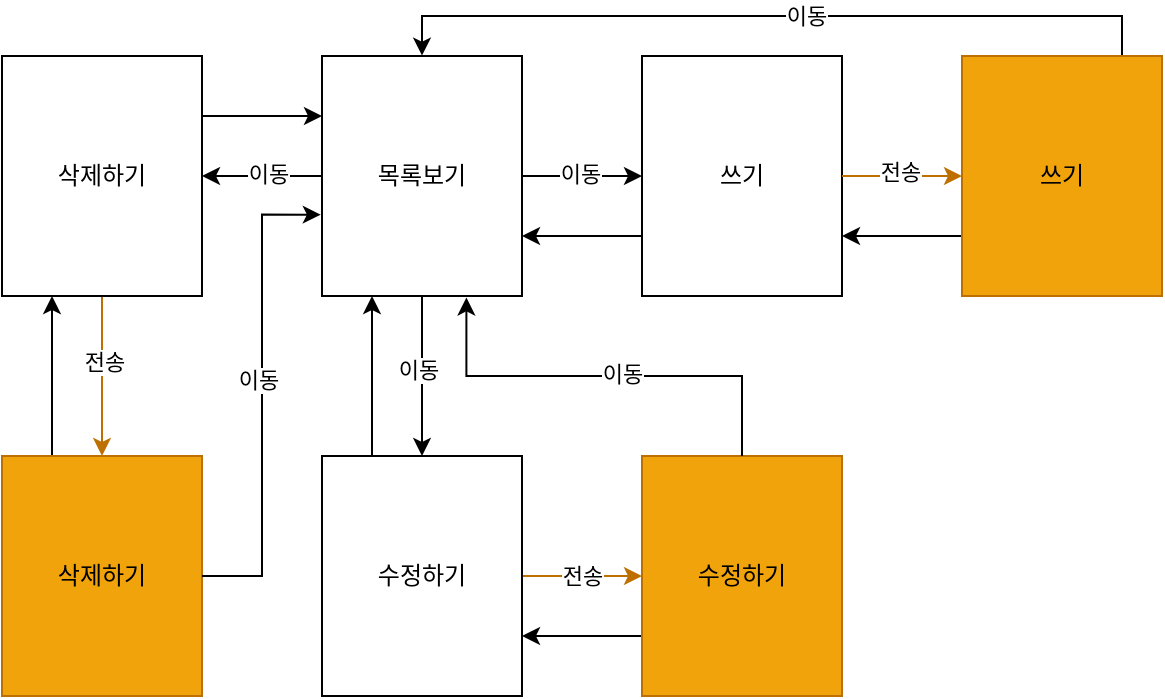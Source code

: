 <mxfile version="24.1.0" type="device">
  <diagram name="페이지-1" id="qTw5b0kCtioUqWG-aNhk">
    <mxGraphModel dx="683" dy="414" grid="1" gridSize="10" guides="1" tooltips="1" connect="1" arrows="1" fold="1" page="1" pageScale="1" pageWidth="827" pageHeight="1169" math="0" shadow="0">
      <root>
        <mxCell id="0" />
        <mxCell id="1" parent="0" />
        <mxCell id="tsQYkM5wbKwE5ywPX3u--25" style="edgeStyle=orthogonalEdgeStyle;rounded=0;orthogonalLoop=1;jettySize=auto;html=1;exitX=0.5;exitY=1;exitDx=0;exitDy=0;entryX=0.5;entryY=0;entryDx=0;entryDy=0;" edge="1" parent="1" source="tsQYkM5wbKwE5ywPX3u--6" target="tsQYkM5wbKwE5ywPX3u--8">
          <mxGeometry relative="1" as="geometry" />
        </mxCell>
        <mxCell id="tsQYkM5wbKwE5ywPX3u--32" value="이동" style="edgeLabel;html=1;align=center;verticalAlign=middle;resizable=0;points=[];" vertex="1" connectable="0" parent="tsQYkM5wbKwE5ywPX3u--25">
          <mxGeometry x="-0.076" y="-2" relative="1" as="geometry">
            <mxPoint as="offset" />
          </mxGeometry>
        </mxCell>
        <mxCell id="tsQYkM5wbKwE5ywPX3u--36" style="edgeStyle=orthogonalEdgeStyle;rounded=0;orthogonalLoop=1;jettySize=auto;html=1;exitX=0;exitY=0.5;exitDx=0;exitDy=0;entryX=1;entryY=0.5;entryDx=0;entryDy=0;" edge="1" parent="1" source="tsQYkM5wbKwE5ywPX3u--6" target="tsQYkM5wbKwE5ywPX3u--9">
          <mxGeometry relative="1" as="geometry" />
        </mxCell>
        <mxCell id="tsQYkM5wbKwE5ywPX3u--40" value="이동" style="edgeLabel;html=1;align=center;verticalAlign=middle;resizable=0;points=[];" vertex="1" connectable="0" parent="tsQYkM5wbKwE5ywPX3u--36">
          <mxGeometry x="-0.09" y="-1" relative="1" as="geometry">
            <mxPoint as="offset" />
          </mxGeometry>
        </mxCell>
        <mxCell id="tsQYkM5wbKwE5ywPX3u--6" value="목록보기" style="whiteSpace=wrap;html=1;" vertex="1" parent="1">
          <mxGeometry x="280" y="80" width="100" height="120" as="geometry" />
        </mxCell>
        <mxCell id="tsQYkM5wbKwE5ywPX3u--44" style="edgeStyle=orthogonalEdgeStyle;rounded=0;orthogonalLoop=1;jettySize=auto;html=1;exitX=0;exitY=0.75;exitDx=0;exitDy=0;entryX=1;entryY=0.75;entryDx=0;entryDy=0;" edge="1" parent="1" source="tsQYkM5wbKwE5ywPX3u--7" target="tsQYkM5wbKwE5ywPX3u--6">
          <mxGeometry relative="1" as="geometry" />
        </mxCell>
        <mxCell id="tsQYkM5wbKwE5ywPX3u--7" value="쓰기" style="whiteSpace=wrap;html=1;" vertex="1" parent="1">
          <mxGeometry x="440" y="80" width="100" height="120" as="geometry" />
        </mxCell>
        <mxCell id="tsQYkM5wbKwE5ywPX3u--27" style="edgeStyle=orthogonalEdgeStyle;rounded=0;orthogonalLoop=1;jettySize=auto;html=1;exitX=1;exitY=0.5;exitDx=0;exitDy=0;entryX=0;entryY=0.5;entryDx=0;entryDy=0;fillColor=#f0a30a;strokeColor=#BD7000;" edge="1" parent="1" source="tsQYkM5wbKwE5ywPX3u--8" target="tsQYkM5wbKwE5ywPX3u--26">
          <mxGeometry relative="1" as="geometry" />
        </mxCell>
        <mxCell id="tsQYkM5wbKwE5ywPX3u--33" value="전송" style="edgeLabel;html=1;align=center;verticalAlign=middle;resizable=0;points=[];" vertex="1" connectable="0" parent="tsQYkM5wbKwE5ywPX3u--27">
          <mxGeometry x="0.008" relative="1" as="geometry">
            <mxPoint as="offset" />
          </mxGeometry>
        </mxCell>
        <mxCell id="tsQYkM5wbKwE5ywPX3u--49" style="edgeStyle=orthogonalEdgeStyle;rounded=0;orthogonalLoop=1;jettySize=auto;html=1;exitX=0.25;exitY=0;exitDx=0;exitDy=0;entryX=0.25;entryY=1;entryDx=0;entryDy=0;" edge="1" parent="1" source="tsQYkM5wbKwE5ywPX3u--8" target="tsQYkM5wbKwE5ywPX3u--6">
          <mxGeometry relative="1" as="geometry" />
        </mxCell>
        <mxCell id="tsQYkM5wbKwE5ywPX3u--8" value="수정하기" style="whiteSpace=wrap;html=1;" vertex="1" parent="1">
          <mxGeometry x="280" y="280" width="100" height="120" as="geometry" />
        </mxCell>
        <mxCell id="tsQYkM5wbKwE5ywPX3u--38" style="edgeStyle=orthogonalEdgeStyle;rounded=0;orthogonalLoop=1;jettySize=auto;html=1;exitX=0.5;exitY=1;exitDx=0;exitDy=0;entryX=0.5;entryY=0;entryDx=0;entryDy=0;fillColor=#f0a30a;strokeColor=#BD7000;" edge="1" parent="1" source="tsQYkM5wbKwE5ywPX3u--9" target="tsQYkM5wbKwE5ywPX3u--37">
          <mxGeometry relative="1" as="geometry" />
        </mxCell>
        <mxCell id="tsQYkM5wbKwE5ywPX3u--41" value="전송" style="edgeLabel;html=1;align=center;verticalAlign=middle;resizable=0;points=[];" vertex="1" connectable="0" parent="tsQYkM5wbKwE5ywPX3u--38">
          <mxGeometry x="-0.176" y="1" relative="1" as="geometry">
            <mxPoint as="offset" />
          </mxGeometry>
        </mxCell>
        <mxCell id="tsQYkM5wbKwE5ywPX3u--45" style="edgeStyle=orthogonalEdgeStyle;rounded=0;orthogonalLoop=1;jettySize=auto;html=1;exitX=1;exitY=0.25;exitDx=0;exitDy=0;entryX=0;entryY=0.25;entryDx=0;entryDy=0;" edge="1" parent="1" source="tsQYkM5wbKwE5ywPX3u--9" target="tsQYkM5wbKwE5ywPX3u--6">
          <mxGeometry relative="1" as="geometry" />
        </mxCell>
        <mxCell id="tsQYkM5wbKwE5ywPX3u--9" value="삭제하기" style="whiteSpace=wrap;html=1;" vertex="1" parent="1">
          <mxGeometry x="120" y="80" width="100" height="120" as="geometry" />
        </mxCell>
        <mxCell id="tsQYkM5wbKwE5ywPX3u--19" value="" style="endArrow=classic;html=1;rounded=0;exitX=1;exitY=0.5;exitDx=0;exitDy=0;entryX=0;entryY=0.5;entryDx=0;entryDy=0;" edge="1" parent="1" source="tsQYkM5wbKwE5ywPX3u--6" target="tsQYkM5wbKwE5ywPX3u--7">
          <mxGeometry width="50" height="50" relative="1" as="geometry">
            <mxPoint x="320" y="320" as="sourcePoint" />
            <mxPoint x="370" y="270" as="targetPoint" />
          </mxGeometry>
        </mxCell>
        <mxCell id="tsQYkM5wbKwE5ywPX3u--29" value="이동" style="edgeLabel;html=1;align=center;verticalAlign=middle;resizable=0;points=[];" vertex="1" connectable="0" parent="tsQYkM5wbKwE5ywPX3u--19">
          <mxGeometry x="-0.051" y="1" relative="1" as="geometry">
            <mxPoint as="offset" />
          </mxGeometry>
        </mxCell>
        <mxCell id="tsQYkM5wbKwE5ywPX3u--23" style="edgeStyle=orthogonalEdgeStyle;rounded=0;orthogonalLoop=1;jettySize=auto;html=1;exitX=0.5;exitY=0;exitDx=0;exitDy=0;" edge="1" parent="1" source="tsQYkM5wbKwE5ywPX3u--20">
          <mxGeometry relative="1" as="geometry">
            <mxPoint x="330" y="79.81" as="targetPoint" />
            <Array as="points">
              <mxPoint x="680" y="60" />
              <mxPoint x="330" y="60" />
            </Array>
          </mxGeometry>
        </mxCell>
        <mxCell id="tsQYkM5wbKwE5ywPX3u--31" value="이동" style="edgeLabel;html=1;align=center;verticalAlign=middle;resizable=0;points=[];" vertex="1" connectable="0" parent="tsQYkM5wbKwE5ywPX3u--23">
          <mxGeometry x="-0.01" relative="1" as="geometry">
            <mxPoint as="offset" />
          </mxGeometry>
        </mxCell>
        <mxCell id="tsQYkM5wbKwE5ywPX3u--46" style="edgeStyle=orthogonalEdgeStyle;rounded=0;orthogonalLoop=1;jettySize=auto;html=1;exitX=0;exitY=0.75;exitDx=0;exitDy=0;entryX=1;entryY=0.75;entryDx=0;entryDy=0;" edge="1" parent="1" source="tsQYkM5wbKwE5ywPX3u--20" target="tsQYkM5wbKwE5ywPX3u--7">
          <mxGeometry relative="1" as="geometry" />
        </mxCell>
        <mxCell id="tsQYkM5wbKwE5ywPX3u--20" value="쓰기" style="whiteSpace=wrap;html=1;fillColor=#f0a30a;fontColor=#000000;strokeColor=#BD7000;" vertex="1" parent="1">
          <mxGeometry x="600" y="80" width="100" height="120" as="geometry" />
        </mxCell>
        <mxCell id="tsQYkM5wbKwE5ywPX3u--21" value="" style="endArrow=classic;html=1;rounded=0;exitX=1;exitY=0.5;exitDx=0;exitDy=0;entryX=0;entryY=0.5;entryDx=0;entryDy=0;fillColor=#f0a30a;strokeColor=#BD7000;" edge="1" parent="1" source="tsQYkM5wbKwE5ywPX3u--7" target="tsQYkM5wbKwE5ywPX3u--20">
          <mxGeometry width="50" height="50" relative="1" as="geometry">
            <mxPoint x="630" y="300" as="sourcePoint" />
            <mxPoint x="680" y="250" as="targetPoint" />
          </mxGeometry>
        </mxCell>
        <mxCell id="tsQYkM5wbKwE5ywPX3u--30" value="전송" style="edgeLabel;html=1;align=center;verticalAlign=middle;resizable=0;points=[];" vertex="1" connectable="0" parent="tsQYkM5wbKwE5ywPX3u--21">
          <mxGeometry x="-0.038" y="2" relative="1" as="geometry">
            <mxPoint as="offset" />
          </mxGeometry>
        </mxCell>
        <mxCell id="tsQYkM5wbKwE5ywPX3u--48" style="edgeStyle=orthogonalEdgeStyle;rounded=0;orthogonalLoop=1;jettySize=auto;html=1;exitX=0;exitY=0.75;exitDx=0;exitDy=0;entryX=1;entryY=0.75;entryDx=0;entryDy=0;" edge="1" parent="1" source="tsQYkM5wbKwE5ywPX3u--26" target="tsQYkM5wbKwE5ywPX3u--8">
          <mxGeometry relative="1" as="geometry" />
        </mxCell>
        <mxCell id="tsQYkM5wbKwE5ywPX3u--26" value="수정하기" style="whiteSpace=wrap;html=1;fillColor=#f0a30a;fontColor=#000000;strokeColor=#BD7000;" vertex="1" parent="1">
          <mxGeometry x="440" y="280" width="100" height="120" as="geometry" />
        </mxCell>
        <mxCell id="tsQYkM5wbKwE5ywPX3u--28" style="edgeStyle=orthogonalEdgeStyle;rounded=0;orthogonalLoop=1;jettySize=auto;html=1;exitX=0.5;exitY=0;exitDx=0;exitDy=0;entryX=0.722;entryY=1.006;entryDx=0;entryDy=0;entryPerimeter=0;" edge="1" parent="1" source="tsQYkM5wbKwE5ywPX3u--26" target="tsQYkM5wbKwE5ywPX3u--6">
          <mxGeometry relative="1" as="geometry" />
        </mxCell>
        <mxCell id="tsQYkM5wbKwE5ywPX3u--34" value="이동" style="edgeLabel;html=1;align=center;verticalAlign=middle;resizable=0;points=[];" vertex="1" connectable="0" parent="tsQYkM5wbKwE5ywPX3u--28">
          <mxGeometry x="-0.075" y="-1" relative="1" as="geometry">
            <mxPoint as="offset" />
          </mxGeometry>
        </mxCell>
        <mxCell id="tsQYkM5wbKwE5ywPX3u--47" style="edgeStyle=orthogonalEdgeStyle;rounded=0;orthogonalLoop=1;jettySize=auto;html=1;exitX=0.25;exitY=0;exitDx=0;exitDy=0;entryX=0.25;entryY=1;entryDx=0;entryDy=0;" edge="1" parent="1" source="tsQYkM5wbKwE5ywPX3u--37" target="tsQYkM5wbKwE5ywPX3u--9">
          <mxGeometry relative="1" as="geometry" />
        </mxCell>
        <mxCell id="tsQYkM5wbKwE5ywPX3u--37" value="삭제하기" style="whiteSpace=wrap;html=1;fillColor=#f0a30a;fontColor=#000000;strokeColor=#BD7000;" vertex="1" parent="1">
          <mxGeometry x="120" y="280" width="100" height="120" as="geometry" />
        </mxCell>
        <mxCell id="tsQYkM5wbKwE5ywPX3u--39" style="edgeStyle=orthogonalEdgeStyle;rounded=0;orthogonalLoop=1;jettySize=auto;html=1;exitX=1;exitY=0.5;exitDx=0;exitDy=0;entryX=-0.006;entryY=0.661;entryDx=0;entryDy=0;entryPerimeter=0;" edge="1" parent="1" source="tsQYkM5wbKwE5ywPX3u--37" target="tsQYkM5wbKwE5ywPX3u--6">
          <mxGeometry relative="1" as="geometry" />
        </mxCell>
        <mxCell id="tsQYkM5wbKwE5ywPX3u--42" value="이동" style="edgeLabel;html=1;align=center;verticalAlign=middle;resizable=0;points=[];" vertex="1" connectable="0" parent="tsQYkM5wbKwE5ywPX3u--39">
          <mxGeometry x="0.072" y="2" relative="1" as="geometry">
            <mxPoint as="offset" />
          </mxGeometry>
        </mxCell>
      </root>
    </mxGraphModel>
  </diagram>
</mxfile>
